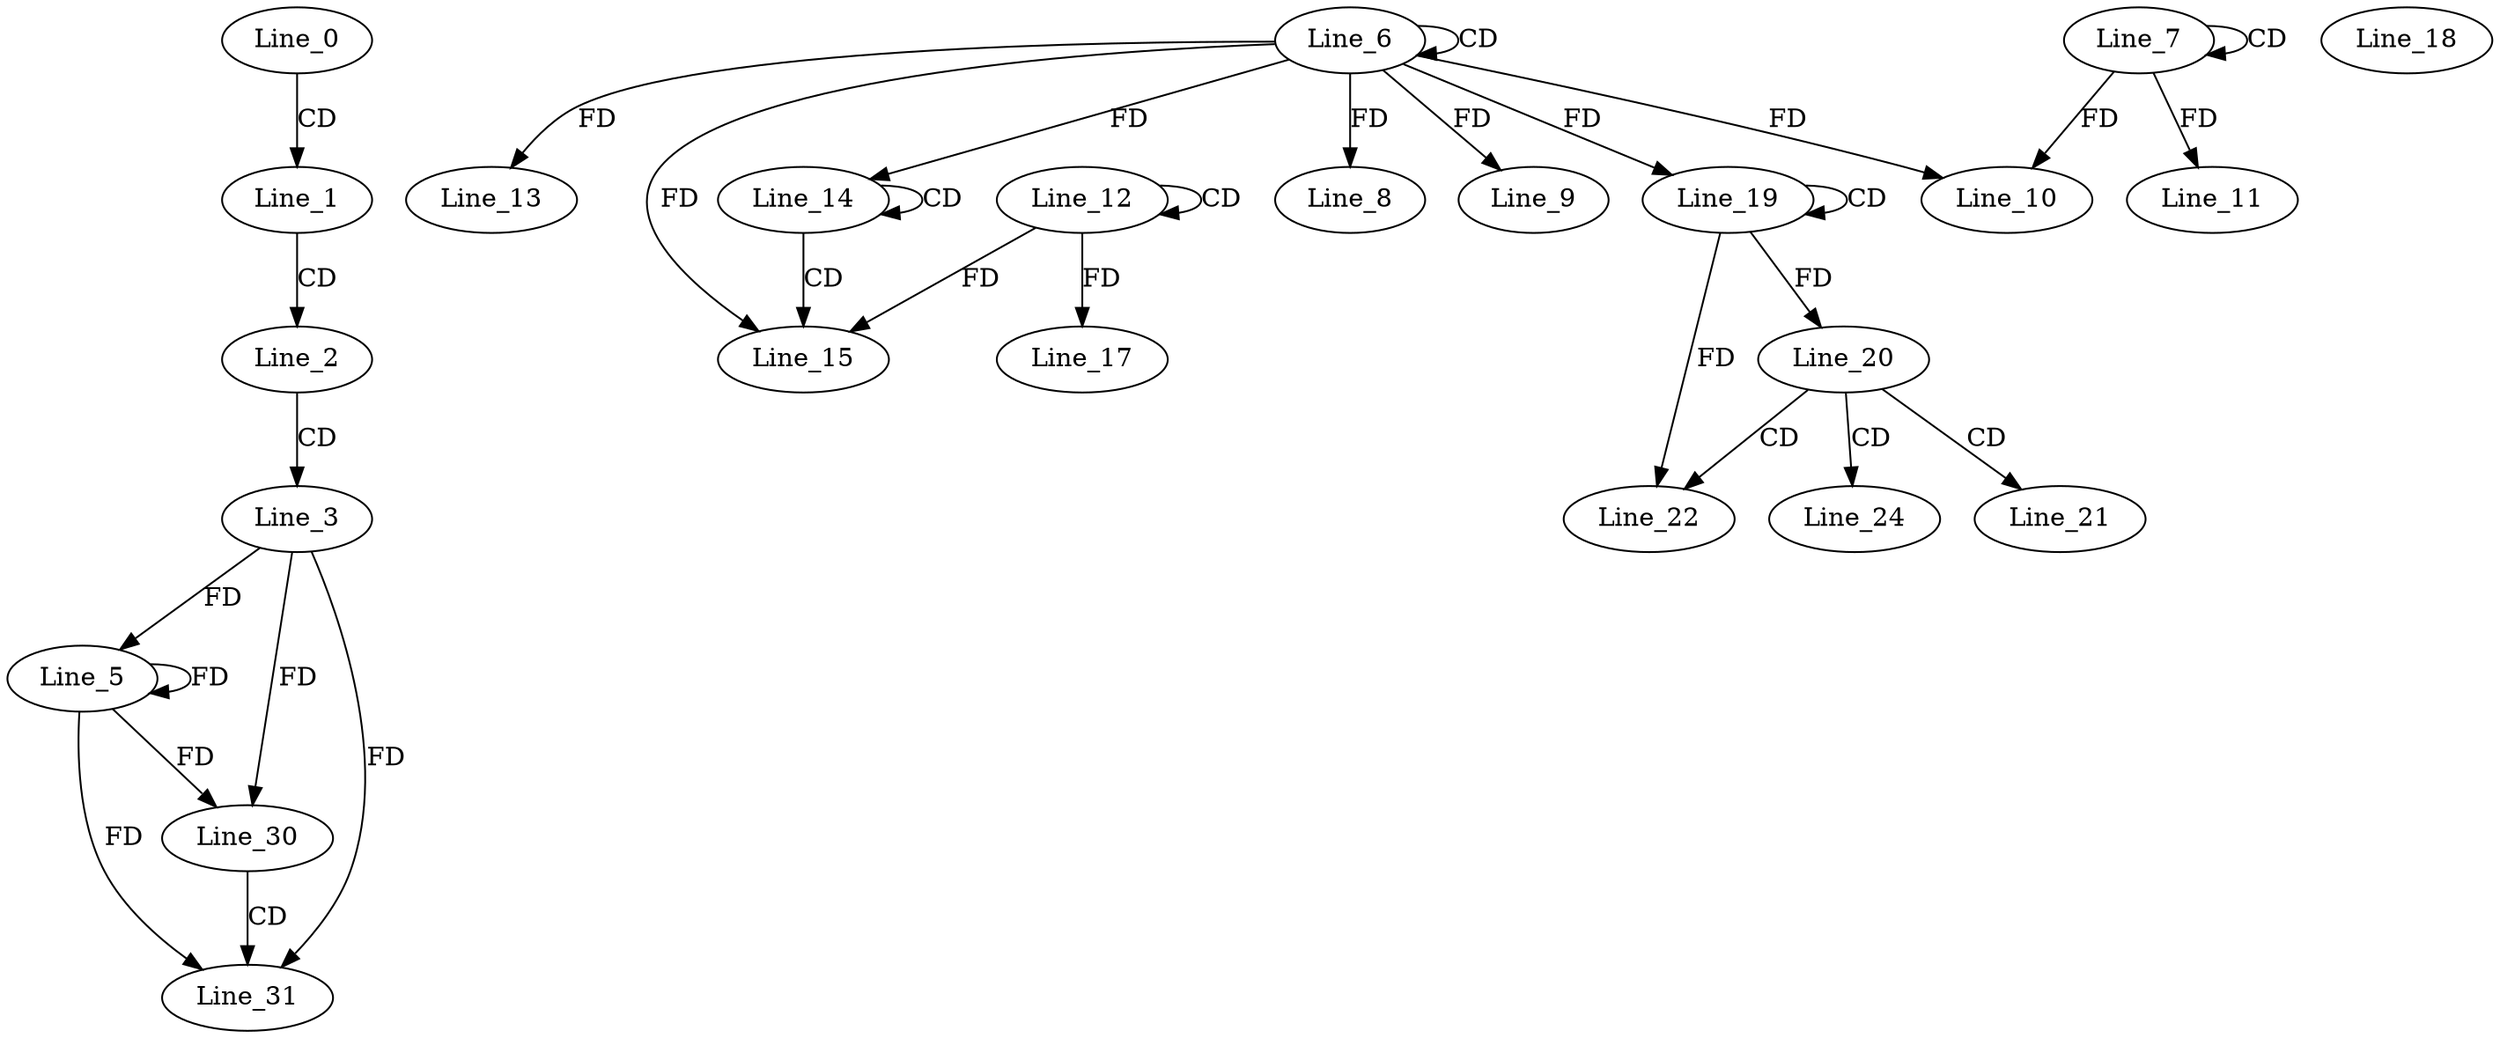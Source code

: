 digraph G {
  Line_0;
  Line_1;
  Line_2;
  Line_3;
  Line_5;
  Line_5;
  Line_6;
  Line_6;
  Line_7;
  Line_7;
  Line_8;
  Line_9;
  Line_10;
  Line_11;
  Line_12;
  Line_12;
  Line_13;
  Line_14;
  Line_14;
  Line_15;
  Line_17;
  Line_18;
  Line_19;
  Line_19;
  Line_20;
  Line_21;
  Line_22;
  Line_22;
  Line_24;
  Line_30;
  Line_31;
  Line_0 -> Line_1 [ label="CD" ];
  Line_1 -> Line_2 [ label="CD" ];
  Line_2 -> Line_3 [ label="CD" ];
  Line_3 -> Line_5 [ label="FD" ];
  Line_5 -> Line_5 [ label="FD" ];
  Line_6 -> Line_6 [ label="CD" ];
  Line_7 -> Line_7 [ label="CD" ];
  Line_6 -> Line_8 [ label="FD" ];
  Line_6 -> Line_9 [ label="FD" ];
  Line_7 -> Line_10 [ label="FD" ];
  Line_6 -> Line_10 [ label="FD" ];
  Line_7 -> Line_11 [ label="FD" ];
  Line_12 -> Line_12 [ label="CD" ];
  Line_6 -> Line_13 [ label="FD" ];
  Line_14 -> Line_14 [ label="CD" ];
  Line_6 -> Line_14 [ label="FD" ];
  Line_14 -> Line_15 [ label="CD" ];
  Line_12 -> Line_15 [ label="FD" ];
  Line_6 -> Line_15 [ label="FD" ];
  Line_12 -> Line_17 [ label="FD" ];
  Line_19 -> Line_19 [ label="CD" ];
  Line_6 -> Line_19 [ label="FD" ];
  Line_19 -> Line_20 [ label="FD" ];
  Line_20 -> Line_21 [ label="CD" ];
  Line_20 -> Line_22 [ label="CD" ];
  Line_19 -> Line_22 [ label="FD" ];
  Line_20 -> Line_24 [ label="CD" ];
  Line_3 -> Line_30 [ label="FD" ];
  Line_5 -> Line_30 [ label="FD" ];
  Line_30 -> Line_31 [ label="CD" ];
  Line_3 -> Line_31 [ label="FD" ];
  Line_5 -> Line_31 [ label="FD" ];
}
